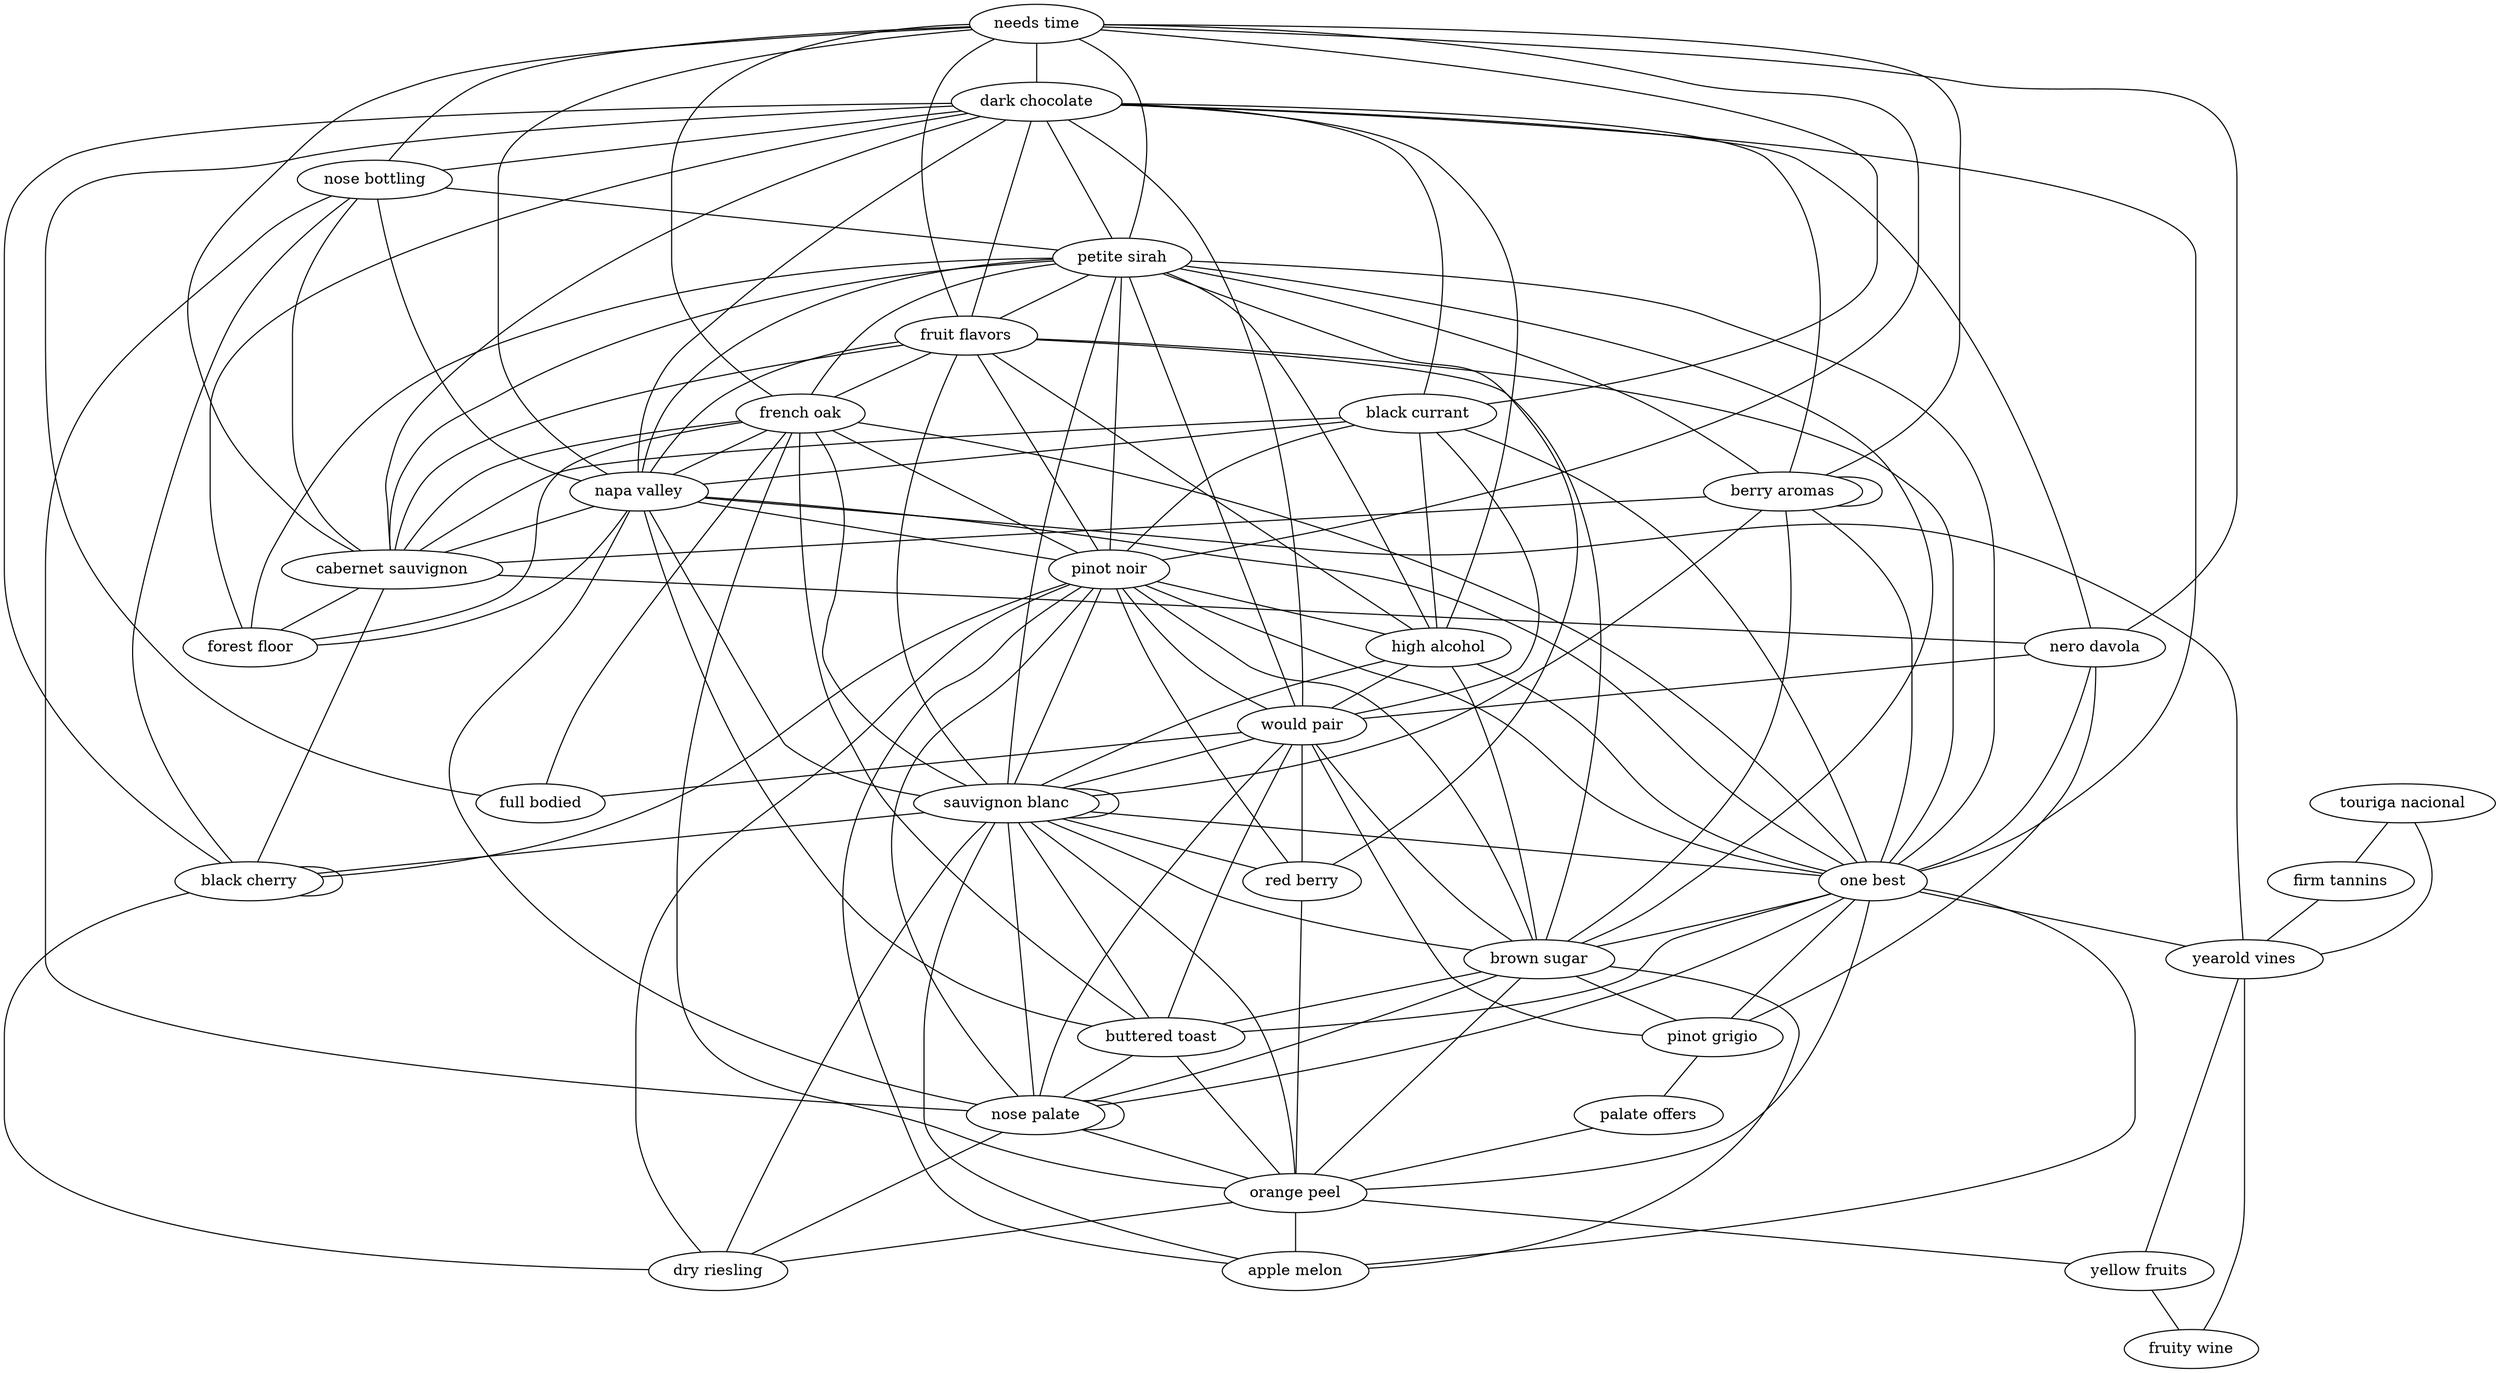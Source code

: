 graph  {
"needs time";
"dark chocolate";
"black currant";
"nose bottling";
"petite sirah";
"fruit flavors";
"french oak";
"berry aromas";
"napa valley";
"pinot noir";
"cabernet sauvignon";
"nero davola";
"high alcohol";
"would pair";
"sauvignon blanc";
"one best";
"brown sugar";
"forest floor";
"full bodied";
"pinot grigio";
"red berry";
"buttered toast";
"nose palate";
"palate offers";
"orange peel";
"black cherry";
"dry riesling";
"apple melon";
"touriga nacional";
"firm tannins";
"yearold vines";
"yellow fruits";
"fruity wine";
"needs time" -- "dark chocolate";
"needs time" -- "black currant";
"needs time" -- "nose bottling";
"needs time" -- "petite sirah";
"needs time" -- "fruit flavors";
"needs time" -- "french oak";
"needs time" -- "berry aromas";
"needs time" -- "napa valley";
"needs time" -- "pinot noir";
"needs time" -- "cabernet sauvignon";
"needs time" -- "nero davola";
"dark chocolate" -- "high alcohol";
"dark chocolate" -- "forest floor";
"dark chocolate" -- "full bodied";
"dark chocolate" -- "would pair";
"dark chocolate" -- "black currant";
"dark chocolate" -- "nose bottling";
"dark chocolate" -- "petite sirah";
"dark chocolate" -- "fruit flavors";
"dark chocolate" -- "berry aromas";
"dark chocolate" -- "one best";
"dark chocolate" -- "black cherry";
"dark chocolate" -- "napa valley";
"dark chocolate" -- "cabernet sauvignon";
"dark chocolate" -- "nero davola";
"black currant" -- "high alcohol";
"black currant" -- "would pair";
"black currant" -- "one best";
"black currant" -- "napa valley";
"black currant" -- "pinot noir";
"black currant" -- "cabernet sauvignon";
"nose bottling" -- "petite sirah";
"nose bottling" -- "nose palate";
"nose bottling" -- "black cherry";
"nose bottling" -- "napa valley";
"nose bottling" -- "cabernet sauvignon";
"petite sirah" -- "high alcohol";
"petite sirah" -- "forest floor";
"petite sirah" -- "would pair";
"petite sirah" -- "red berry";
"petite sirah" -- "fruit flavors";
"petite sirah" -- "french oak";
"petite sirah" -- "berry aromas";
"petite sirah" -- "sauvignon blanc";
"petite sirah" -- "one best";
"petite sirah" -- "brown sugar";
"petite sirah" -- "napa valley";
"petite sirah" -- "pinot noir";
"petite sirah" -- "cabernet sauvignon";
"fruit flavors" -- "high alcohol";
"fruit flavors" -- "french oak";
"fruit flavors" -- "sauvignon blanc";
"fruit flavors" -- "one best";
"fruit flavors" -- "brown sugar";
"fruit flavors" -- "napa valley";
"fruit flavors" -- "cabernet sauvignon";
"fruit flavors" -- "pinot noir";
"french oak" -- "forest floor";
"french oak" -- "full bodied";
"french oak" -- "sauvignon blanc";
"french oak" -- "one best";
"french oak" -- "buttered toast";
"french oak" -- "orange peel";
"french oak" -- "napa valley";
"french oak" -- "cabernet sauvignon";
"french oak" -- "pinot noir";
"berry aromas" -- "berry aromas";
"berry aromas" -- "sauvignon blanc";
"berry aromas" -- "cabernet sauvignon";
"berry aromas" -- "one best";
"berry aromas" -- "brown sugar";
"napa valley" -- "forest floor";
"napa valley" -- "one best";
"napa valley" -- "buttered toast";
"napa valley" -- "nose palate";
"napa valley" -- "pinot noir";
"napa valley" -- "cabernet sauvignon";
"napa valley" -- "sauvignon blanc";
"napa valley" -- "yearold vines";
"pinot noir" -- "high alcohol";
"pinot noir" -- "would pair";
"pinot noir" -- "red berry";
"pinot noir" -- "dry riesling";
"pinot noir" -- "apple melon";
"pinot noir" -- "nose palate";
"pinot noir" -- "sauvignon blanc";
"pinot noir" -- "one best";
"pinot noir" -- "brown sugar";
"pinot noir" -- "black cherry";
"cabernet sauvignon" -- "forest floor";
"cabernet sauvignon" -- "black cherry";
"cabernet sauvignon" -- "nero davola";
"nero davola" -- "would pair";
"nero davola" -- "pinot grigio";
"nero davola" -- "one best";
"high alcohol" -- "would pair";
"high alcohol" -- "sauvignon blanc";
"high alcohol" -- "one best";
"high alcohol" -- "brown sugar";
"would pair" -- "full bodied";
"would pair" -- "pinot grigio";
"would pair" -- "red berry";
"would pair" -- "buttered toast";
"would pair" -- "brown sugar";
"would pair" -- "nose palate";
"would pair" -- "sauvignon blanc";
"sauvignon blanc" -- "red berry";
"sauvignon blanc" -- "dry riesling";
"sauvignon blanc" -- "apple melon";
"sauvignon blanc" -- "nose palate";
"sauvignon blanc" -- "one best";
"sauvignon blanc" -- "brown sugar";
"sauvignon blanc" -- "orange peel";
"sauvignon blanc" -- "black cherry";
"sauvignon blanc" -- "sauvignon blanc";
"sauvignon blanc" -- "buttered toast";
"one best" -- "pinot grigio";
"one best" -- "apple melon";
"one best" -- "buttered toast";
"one best" -- "brown sugar";
"one best" -- "nose palate";
"one best" -- "orange peel";
"one best" -- "yearold vines";
"brown sugar" -- "pinot grigio";
"brown sugar" -- "apple melon";
"brown sugar" -- "buttered toast";
"brown sugar" -- "nose palate";
"brown sugar" -- "orange peel";
"pinot grigio" -- "palate offers";
"red berry" -- "orange peel";
"buttered toast" -- "nose palate";
"buttered toast" -- "orange peel";
"nose palate" -- "dry riesling";
"nose palate" -- "nose palate";
"nose palate" -- "orange peel";
"palate offers" -- "orange peel";
"orange peel" -- "dry riesling";
"orange peel" -- "apple melon";
"orange peel" -- "yellow fruits";
"black cherry" -- "dry riesling";
"black cherry" -- "black cherry";
"touriga nacional" -- "firm tannins";
"touriga nacional" -- "yearold vines";
"firm tannins" -- "yearold vines";
"yearold vines" -- "yellow fruits";
"yearold vines" -- "fruity wine";
"yellow fruits" -- "fruity wine";
}
